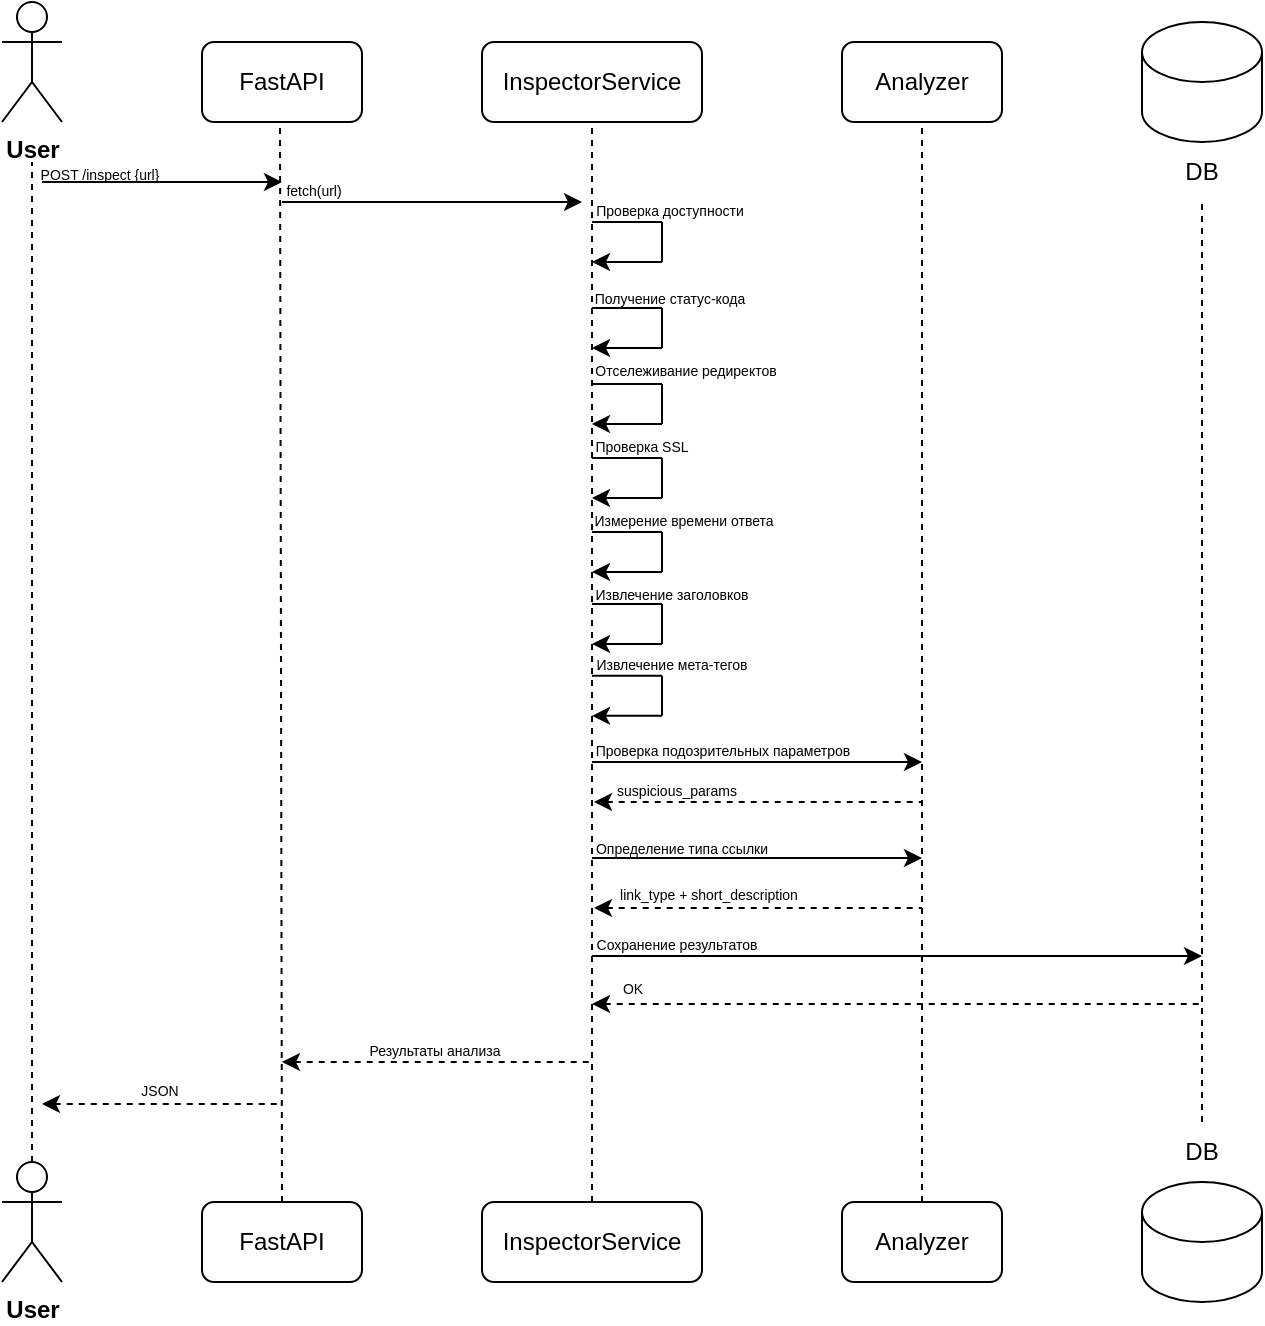 <mxfile>
    <diagram id="rS3ZqYVf6DLqjcVVlghq" name="Page-1">
        <mxGraphModel dx="1059" dy="665" grid="1" gridSize="10" guides="1" tooltips="1" connect="1" arrows="1" fold="1" page="1" pageScale="1" pageWidth="850" pageHeight="1100" math="0" shadow="0">
            <root>
                <mxCell id="0"/>
                <mxCell id="1" parent="0"/>
                <mxCell id="2" value="User" style="shape=umlActor;verticalLabelPosition=bottom;verticalAlign=top;html=1;outlineConnect=0;fontStyle=1" vertex="1" parent="1">
                    <mxGeometry x="170" y="180" width="30" height="60" as="geometry"/>
                </mxCell>
                <mxCell id="3" value="User" style="shape=umlActor;verticalLabelPosition=bottom;verticalAlign=top;html=1;outlineConnect=0;fontStyle=1" vertex="1" parent="1">
                    <mxGeometry x="170" y="760" width="30" height="60" as="geometry"/>
                </mxCell>
                <mxCell id="4" value="" style="endArrow=none;dashed=1;html=1;exitX=0.5;exitY=0;exitDx=0;exitDy=0;exitPerimeter=0;" edge="1" parent="1" source="3">
                    <mxGeometry width="50" height="50" relative="1" as="geometry">
                        <mxPoint x="140" y="400" as="sourcePoint"/>
                        <mxPoint x="185" y="260" as="targetPoint"/>
                    </mxGeometry>
                </mxCell>
                <mxCell id="5" value="FastAPI" style="rounded=1;whiteSpace=wrap;html=1;fillColor=none;" vertex="1" parent="1">
                    <mxGeometry x="270" y="200" width="80" height="40" as="geometry"/>
                </mxCell>
                <mxCell id="6" value="FastAPI" style="rounded=1;whiteSpace=wrap;html=1;fillColor=none;" vertex="1" parent="1">
                    <mxGeometry x="270" y="780" width="80" height="40" as="geometry"/>
                </mxCell>
                <mxCell id="7" value="InspectorService" style="rounded=1;whiteSpace=wrap;html=1;fillColor=none;" vertex="1" parent="1">
                    <mxGeometry x="410" y="200" width="110" height="40" as="geometry"/>
                </mxCell>
                <mxCell id="8" value="InspectorService" style="rounded=1;whiteSpace=wrap;html=1;fillColor=none;" vertex="1" parent="1">
                    <mxGeometry x="410" y="780" width="110" height="40" as="geometry"/>
                </mxCell>
                <mxCell id="9" value="Analyzer" style="rounded=1;whiteSpace=wrap;html=1;fillColor=none;" vertex="1" parent="1">
                    <mxGeometry x="590" y="200" width="80" height="40" as="geometry"/>
                </mxCell>
                <mxCell id="10" value="Analyzer" style="rounded=1;whiteSpace=wrap;html=1;fillColor=none;" vertex="1" parent="1">
                    <mxGeometry x="590" y="780" width="80" height="40" as="geometry"/>
                </mxCell>
                <mxCell id="11" value="" style="endArrow=none;dashed=1;html=1;exitX=0.5;exitY=0;exitDx=0;exitDy=0;" edge="1" parent="1" source="6">
                    <mxGeometry width="50" height="50" relative="1" as="geometry">
                        <mxPoint x="309.29" y="520" as="sourcePoint"/>
                        <mxPoint x="309" y="240" as="targetPoint"/>
                    </mxGeometry>
                </mxCell>
                <mxCell id="12" value="" style="endArrow=none;dashed=1;html=1;exitX=0.5;exitY=0;exitDx=0;exitDy=0;entryX=0.5;entryY=1;entryDx=0;entryDy=0;" edge="1" parent="1" source="8" target="7">
                    <mxGeometry width="50" height="50" relative="1" as="geometry">
                        <mxPoint x="464.58" y="530" as="sourcePoint"/>
                        <mxPoint x="464.58" y="250" as="targetPoint"/>
                    </mxGeometry>
                </mxCell>
                <mxCell id="13" value="" style="endArrow=none;dashed=1;html=1;entryX=0.5;entryY=1;entryDx=0;entryDy=0;exitX=0.5;exitY=0;exitDx=0;exitDy=0;" edge="1" parent="1" source="10" target="9">
                    <mxGeometry width="50" height="50" relative="1" as="geometry">
                        <mxPoint x="630" y="550" as="sourcePoint"/>
                        <mxPoint x="630" y="250" as="targetPoint"/>
                    </mxGeometry>
                </mxCell>
                <mxCell id="14" value="" style="shape=cylinder3;whiteSpace=wrap;html=1;boundedLbl=1;backgroundOutline=1;size=15;" vertex="1" parent="1">
                    <mxGeometry x="740" y="190" width="60" height="60" as="geometry"/>
                </mxCell>
                <mxCell id="15" value="" style="shape=cylinder3;whiteSpace=wrap;html=1;boundedLbl=1;backgroundOutline=1;size=15;" vertex="1" parent="1">
                    <mxGeometry x="740" y="770" width="60" height="60" as="geometry"/>
                </mxCell>
                <mxCell id="19" value="" style="endArrow=none;dashed=1;html=1;exitX=0.5;exitY=0;exitDx=0;exitDy=0;exitPerimeter=0;entryX=0.5;entryY=1;entryDx=0;entryDy=0;entryPerimeter=0;" edge="1" parent="1" source="16" target="14">
                    <mxGeometry width="50" height="50" relative="1" as="geometry">
                        <mxPoint x="770" y="530" as="sourcePoint"/>
                        <mxPoint x="770" y="260" as="targetPoint"/>
                    </mxGeometry>
                </mxCell>
                <mxCell id="20" value="" style="endArrow=none;dashed=1;html=1;exitX=0.5;exitY=0;exitDx=0;exitDy=0;exitPerimeter=0;entryX=0.5;entryY=1;entryDx=0;entryDy=0;entryPerimeter=0;" edge="1" parent="1" source="18" target="16">
                    <mxGeometry width="50" height="50" relative="1" as="geometry">
                        <mxPoint x="770" y="540" as="sourcePoint"/>
                        <mxPoint x="770" y="250" as="targetPoint"/>
                    </mxGeometry>
                </mxCell>
                <mxCell id="16" value="DB&lt;span style=&quot;font-family: monospace; font-size: 0px; text-align: start; text-wrap-mode: nowrap;&quot;&gt;%3CmxGraphModel%3E%3Croot%3E%3CmxCell%20id%3D%220%22%2F%3E%3CmxCell%20id%3D%221%22%20parent%3D%220%22%2F%3E%3CmxCell%20id%3D%222%22%20value%3D%22%22%20style%3D%22shape%3Dcylinder3%3BwhiteSpace%3Dwrap%3Bhtml%3D1%3BboundedLbl%3D1%3BbackgroundOutline%3D1%3Bsize%3D15%3B%22%20vertex%3D%221%22%20parent%3D%221%22%3E%3CmxGeometry%20x%3D%22740%22%20y%3D%22190%22%20width%3D%2230%22%20height%3D%2260%22%20as%3D%22geometry%22%2F%3E%3C%2FmxCell%3E%3C%2Froot%3E%3C%2FmxGraphModel%3E&lt;/span&gt;" style="text;html=1;align=center;verticalAlign=middle;whiteSpace=wrap;rounded=0;" vertex="1" parent="1">
                    <mxGeometry x="740" y="250" width="60" height="30" as="geometry"/>
                </mxCell>
                <mxCell id="21" value="" style="endArrow=none;dashed=1;html=1;exitX=0.5;exitY=0;exitDx=0;exitDy=0;exitPerimeter=0;entryX=0.5;entryY=1;entryDx=0;entryDy=0;entryPerimeter=0;" edge="1" parent="1" source="15" target="18">
                    <mxGeometry width="50" height="50" relative="1" as="geometry">
                        <mxPoint x="770" y="540" as="sourcePoint"/>
                        <mxPoint x="770" y="280" as="targetPoint"/>
                    </mxGeometry>
                </mxCell>
                <mxCell id="18" value="DB&lt;span style=&quot;font-family: monospace; font-size: 0px; text-align: start; text-wrap-mode: nowrap;&quot;&gt;%3CmxGraphModel%3E%3Croot%3E%3CmxCell%20id%3D%220%22%2F%3E%3CmxCell%20id%3D%221%22%20parent%3D%220%22%2F%3E%3CmxCell%20id%3D%222%22%20value%3D%22%22%20style%3D%22shape%3Dcylinder3%3BwhiteSpace%3Dwrap%3Bhtml%3D1%3BboundedLbl%3D1%3BbackgroundOutline%3D1%3Bsize%3D15%3B%22%20vertex%3D%221%22%20parent%3D%221%22%3E%3CmxGeometry%20x%3D%22740%22%20y%3D%22190%22%20width%3D%2230%22%20height%3D%2260%22%20as%3D%22geometry%22%2F%3E%3C%2FmxCell%3E%3C%2Froot%3E%3C%2FmxGraphModel%3E&lt;/span&gt;" style="text;html=1;align=center;verticalAlign=middle;whiteSpace=wrap;rounded=0;" vertex="1" parent="1">
                    <mxGeometry x="740" y="740" width="60" height="30" as="geometry"/>
                </mxCell>
                <mxCell id="22" value="" style="endArrow=classic;html=1;" edge="1" parent="1">
                    <mxGeometry width="50" height="50" relative="1" as="geometry">
                        <mxPoint x="190" y="270" as="sourcePoint"/>
                        <mxPoint x="310" y="270" as="targetPoint"/>
                    </mxGeometry>
                </mxCell>
                <mxCell id="23" value="&lt;font style=&quot;font-size: 7px;&quot;&gt;POST /inspect {url}&lt;/font&gt;" style="text;html=1;align=center;verticalAlign=middle;whiteSpace=wrap;rounded=0;" vertex="1" parent="1">
                    <mxGeometry x="184" y="260" width="70" height="10" as="geometry"/>
                </mxCell>
                <mxCell id="24" value="" style="endArrow=classic;html=1;" edge="1" parent="1">
                    <mxGeometry width="50" height="50" relative="1" as="geometry">
                        <mxPoint x="310" y="280" as="sourcePoint"/>
                        <mxPoint x="460" y="280" as="targetPoint"/>
                    </mxGeometry>
                </mxCell>
                <mxCell id="25" value="&lt;span style=&quot;font-size: 7px;&quot;&gt;fetch(url)&lt;/span&gt;" style="text;html=1;align=center;verticalAlign=middle;whiteSpace=wrap;rounded=0;" vertex="1" parent="1">
                    <mxGeometry x="304" y="268" width="44" height="10" as="geometry"/>
                </mxCell>
                <mxCell id="26" value="" style="endArrow=none;html=1;" edge="1" parent="1">
                    <mxGeometry width="50" height="50" relative="1" as="geometry">
                        <mxPoint x="465" y="290" as="sourcePoint"/>
                        <mxPoint x="500" y="290" as="targetPoint"/>
                    </mxGeometry>
                </mxCell>
                <mxCell id="27" value="" style="endArrow=none;html=1;" edge="1" parent="1">
                    <mxGeometry width="50" height="50" relative="1" as="geometry">
                        <mxPoint x="500" y="310" as="sourcePoint"/>
                        <mxPoint x="500" y="290" as="targetPoint"/>
                    </mxGeometry>
                </mxCell>
                <mxCell id="28" value="" style="endArrow=none;html=1;startArrow=classic;startFill=1;" edge="1" parent="1">
                    <mxGeometry width="50" height="50" relative="1" as="geometry">
                        <mxPoint x="465" y="310" as="sourcePoint"/>
                        <mxPoint x="500" y="310" as="targetPoint"/>
                    </mxGeometry>
                </mxCell>
                <mxCell id="29" value="&lt;span style=&quot;font-size: 7px;&quot;&gt;Проверка доступности&lt;/span&gt;" style="text;html=1;align=center;verticalAlign=middle;whiteSpace=wrap;rounded=0;" vertex="1" parent="1">
                    <mxGeometry x="464" y="278" width="80" height="10" as="geometry"/>
                </mxCell>
                <mxCell id="30" value="" style="endArrow=none;html=1;" edge="1" parent="1">
                    <mxGeometry width="50" height="50" relative="1" as="geometry">
                        <mxPoint x="465" y="333" as="sourcePoint"/>
                        <mxPoint x="500" y="333" as="targetPoint"/>
                    </mxGeometry>
                </mxCell>
                <mxCell id="31" value="" style="endArrow=none;html=1;" edge="1" parent="1">
                    <mxGeometry width="50" height="50" relative="1" as="geometry">
                        <mxPoint x="500" y="353" as="sourcePoint"/>
                        <mxPoint x="500" y="333" as="targetPoint"/>
                    </mxGeometry>
                </mxCell>
                <mxCell id="32" value="" style="endArrow=none;html=1;startArrow=classic;startFill=1;" edge="1" parent="1">
                    <mxGeometry width="50" height="50" relative="1" as="geometry">
                        <mxPoint x="465" y="353" as="sourcePoint"/>
                        <mxPoint x="500" y="353" as="targetPoint"/>
                    </mxGeometry>
                </mxCell>
                <mxCell id="33" value="&lt;span style=&quot;font-size: 7px;&quot;&gt;Получение статус-кода&lt;/span&gt;" style="text;html=1;align=center;verticalAlign=middle;whiteSpace=wrap;rounded=0;" vertex="1" parent="1">
                    <mxGeometry x="464" y="322" width="80" height="10" as="geometry"/>
                </mxCell>
                <mxCell id="34" value="" style="endArrow=none;html=1;" edge="1" parent="1">
                    <mxGeometry width="50" height="50" relative="1" as="geometry">
                        <mxPoint x="465" y="371" as="sourcePoint"/>
                        <mxPoint x="500" y="371" as="targetPoint"/>
                    </mxGeometry>
                </mxCell>
                <mxCell id="35" value="" style="endArrow=none;html=1;" edge="1" parent="1">
                    <mxGeometry width="50" height="50" relative="1" as="geometry">
                        <mxPoint x="500" y="391" as="sourcePoint"/>
                        <mxPoint x="500" y="371" as="targetPoint"/>
                    </mxGeometry>
                </mxCell>
                <mxCell id="36" value="" style="endArrow=none;html=1;startArrow=classic;startFill=1;" edge="1" parent="1">
                    <mxGeometry width="50" height="50" relative="1" as="geometry">
                        <mxPoint x="465" y="391" as="sourcePoint"/>
                        <mxPoint x="500" y="391" as="targetPoint"/>
                    </mxGeometry>
                </mxCell>
                <mxCell id="37" value="&lt;span style=&quot;font-size: 7px;&quot;&gt;Отсележивание редиректов&lt;/span&gt;" style="text;html=1;align=center;verticalAlign=middle;whiteSpace=wrap;rounded=0;" vertex="1" parent="1">
                    <mxGeometry x="464" y="358" width="96" height="10" as="geometry"/>
                </mxCell>
                <mxCell id="38" value="" style="endArrow=none;html=1;" edge="1" parent="1">
                    <mxGeometry width="50" height="50" relative="1" as="geometry">
                        <mxPoint x="465" y="408" as="sourcePoint"/>
                        <mxPoint x="500" y="408" as="targetPoint"/>
                    </mxGeometry>
                </mxCell>
                <mxCell id="39" value="" style="endArrow=none;html=1;" edge="1" parent="1">
                    <mxGeometry width="50" height="50" relative="1" as="geometry">
                        <mxPoint x="500" y="428" as="sourcePoint"/>
                        <mxPoint x="500" y="408" as="targetPoint"/>
                    </mxGeometry>
                </mxCell>
                <mxCell id="40" value="" style="endArrow=none;html=1;startArrow=classic;startFill=1;" edge="1" parent="1">
                    <mxGeometry width="50" height="50" relative="1" as="geometry">
                        <mxPoint x="465" y="428" as="sourcePoint"/>
                        <mxPoint x="500" y="428" as="targetPoint"/>
                    </mxGeometry>
                </mxCell>
                <mxCell id="41" value="&lt;span style=&quot;font-size: 7px;&quot;&gt;Проверка SSL&lt;/span&gt;" style="text;html=1;align=center;verticalAlign=middle;whiteSpace=wrap;rounded=0;" vertex="1" parent="1">
                    <mxGeometry x="462" y="396" width="56" height="10" as="geometry"/>
                </mxCell>
                <mxCell id="42" value="" style="endArrow=none;html=1;" edge="1" parent="1">
                    <mxGeometry width="50" height="50" relative="1" as="geometry">
                        <mxPoint x="465" y="445" as="sourcePoint"/>
                        <mxPoint x="500" y="445" as="targetPoint"/>
                    </mxGeometry>
                </mxCell>
                <mxCell id="43" value="" style="endArrow=none;html=1;" edge="1" parent="1">
                    <mxGeometry width="50" height="50" relative="1" as="geometry">
                        <mxPoint x="500" y="465" as="sourcePoint"/>
                        <mxPoint x="500" y="445" as="targetPoint"/>
                    </mxGeometry>
                </mxCell>
                <mxCell id="44" value="" style="endArrow=none;html=1;startArrow=classic;startFill=1;" edge="1" parent="1">
                    <mxGeometry width="50" height="50" relative="1" as="geometry">
                        <mxPoint x="465" y="465" as="sourcePoint"/>
                        <mxPoint x="500" y="465" as="targetPoint"/>
                    </mxGeometry>
                </mxCell>
                <mxCell id="45" value="&lt;span style=&quot;font-size: 7px;&quot;&gt;Измерение времени ответа&lt;/span&gt;" style="text;html=1;align=center;verticalAlign=middle;whiteSpace=wrap;rounded=0;" vertex="1" parent="1">
                    <mxGeometry x="462" y="433" width="98" height="10" as="geometry"/>
                </mxCell>
                <mxCell id="46" value="" style="endArrow=none;html=1;" edge="1" parent="1">
                    <mxGeometry width="50" height="50" relative="1" as="geometry">
                        <mxPoint x="465" y="481" as="sourcePoint"/>
                        <mxPoint x="500" y="481" as="targetPoint"/>
                    </mxGeometry>
                </mxCell>
                <mxCell id="47" value="" style="endArrow=none;html=1;" edge="1" parent="1">
                    <mxGeometry width="50" height="50" relative="1" as="geometry">
                        <mxPoint x="500" y="501" as="sourcePoint"/>
                        <mxPoint x="500" y="481" as="targetPoint"/>
                    </mxGeometry>
                </mxCell>
                <mxCell id="48" value="" style="endArrow=none;html=1;startArrow=classic;startFill=1;" edge="1" parent="1">
                    <mxGeometry width="50" height="50" relative="1" as="geometry">
                        <mxPoint x="465" y="501" as="sourcePoint"/>
                        <mxPoint x="500" y="501" as="targetPoint"/>
                    </mxGeometry>
                </mxCell>
                <mxCell id="49" value="&lt;span style=&quot;font-size: 7px;&quot;&gt;Извлечение заголовков&lt;/span&gt;" style="text;html=1;align=center;verticalAlign=middle;whiteSpace=wrap;rounded=0;" vertex="1" parent="1">
                    <mxGeometry x="461" y="470" width="88" height="10" as="geometry"/>
                </mxCell>
                <mxCell id="50" value="" style="endArrow=none;html=1;" edge="1" parent="1">
                    <mxGeometry width="50" height="50" relative="1" as="geometry">
                        <mxPoint x="465" y="516.93" as="sourcePoint"/>
                        <mxPoint x="500" y="516.93" as="targetPoint"/>
                    </mxGeometry>
                </mxCell>
                <mxCell id="51" value="" style="endArrow=none;html=1;" edge="1" parent="1">
                    <mxGeometry width="50" height="50" relative="1" as="geometry">
                        <mxPoint x="500" y="536.93" as="sourcePoint"/>
                        <mxPoint x="500" y="516.93" as="targetPoint"/>
                    </mxGeometry>
                </mxCell>
                <mxCell id="52" value="" style="endArrow=none;html=1;startArrow=classic;startFill=1;" edge="1" parent="1">
                    <mxGeometry width="50" height="50" relative="1" as="geometry">
                        <mxPoint x="465" y="536.93" as="sourcePoint"/>
                        <mxPoint x="500" y="536.93" as="targetPoint"/>
                    </mxGeometry>
                </mxCell>
                <mxCell id="53" value="&lt;span style=&quot;font-size: 7px;&quot;&gt;Извлечение мета-тегов&lt;/span&gt;" style="text;html=1;align=center;verticalAlign=middle;whiteSpace=wrap;rounded=0;" vertex="1" parent="1">
                    <mxGeometry x="461" y="505" width="88" height="10" as="geometry"/>
                </mxCell>
                <mxCell id="54" value="" style="endArrow=classic;html=1;" edge="1" parent="1">
                    <mxGeometry width="50" height="50" relative="1" as="geometry">
                        <mxPoint x="465" y="560" as="sourcePoint"/>
                        <mxPoint x="630" y="560" as="targetPoint"/>
                    </mxGeometry>
                </mxCell>
                <mxCell id="55" value="&lt;span style=&quot;font-size: 7px;&quot;&gt;Проверка подозрительных параметров&lt;/span&gt;" style="text;html=1;align=center;verticalAlign=middle;whiteSpace=wrap;rounded=0;" vertex="1" parent="1">
                    <mxGeometry x="463" y="548" width="135" height="10" as="geometry"/>
                </mxCell>
                <mxCell id="57" value="" style="endArrow=none;dashed=1;html=1;startArrow=classic;startFill=1;" edge="1" parent="1">
                    <mxGeometry width="50" height="50" relative="1" as="geometry">
                        <mxPoint x="466" y="580" as="sourcePoint"/>
                        <mxPoint x="630" y="580" as="targetPoint"/>
                    </mxGeometry>
                </mxCell>
                <mxCell id="58" value="&lt;span style=&quot;font-size: 7px;&quot;&gt;suspicious_params&lt;/span&gt;" style="text;html=1;align=center;verticalAlign=middle;whiteSpace=wrap;rounded=0;" vertex="1" parent="1">
                    <mxGeometry x="473.5" y="568" width="67" height="10" as="geometry"/>
                </mxCell>
                <mxCell id="59" value="" style="endArrow=classic;html=1;" edge="1" parent="1">
                    <mxGeometry width="50" height="50" relative="1" as="geometry">
                        <mxPoint x="465" y="608" as="sourcePoint"/>
                        <mxPoint x="630" y="608" as="targetPoint"/>
                    </mxGeometry>
                </mxCell>
                <mxCell id="60" value="&lt;span style=&quot;font-size: 7px;&quot;&gt;Определение типа ссылки&lt;/span&gt;" style="text;html=1;align=center;verticalAlign=middle;whiteSpace=wrap;rounded=0;" vertex="1" parent="1">
                    <mxGeometry x="461" y="597" width="98" height="10" as="geometry"/>
                </mxCell>
                <mxCell id="61" value="" style="endArrow=none;dashed=1;html=1;startArrow=classic;startFill=1;" edge="1" parent="1">
                    <mxGeometry width="50" height="50" relative="1" as="geometry">
                        <mxPoint x="466" y="633" as="sourcePoint"/>
                        <mxPoint x="630" y="633" as="targetPoint"/>
                    </mxGeometry>
                </mxCell>
                <mxCell id="62" value="&lt;span style=&quot;font-size: 7px;&quot;&gt;link_type + short_description&lt;/span&gt;" style="text;html=1;align=center;verticalAlign=middle;whiteSpace=wrap;rounded=0;" vertex="1" parent="1">
                    <mxGeometry x="473.5" y="620" width="98.5" height="10" as="geometry"/>
                </mxCell>
                <mxCell id="63" value="" style="endArrow=classic;html=1;" edge="1" parent="1">
                    <mxGeometry width="50" height="50" relative="1" as="geometry">
                        <mxPoint x="465" y="657" as="sourcePoint"/>
                        <mxPoint x="770" y="657" as="targetPoint"/>
                    </mxGeometry>
                </mxCell>
                <mxCell id="64" value="&lt;span style=&quot;font-size: 7px;&quot;&gt;Сохранение результатов&lt;/span&gt;" style="text;html=1;align=center;verticalAlign=middle;whiteSpace=wrap;rounded=0;" vertex="1" parent="1">
                    <mxGeometry x="462.5" y="645" width="89" height="10" as="geometry"/>
                </mxCell>
                <mxCell id="65" value="" style="endArrow=none;dashed=1;html=1;startArrow=classic;startFill=1;" edge="1" parent="1">
                    <mxGeometry width="50" height="50" relative="1" as="geometry">
                        <mxPoint x="465" y="681" as="sourcePoint"/>
                        <mxPoint x="770" y="681" as="targetPoint"/>
                    </mxGeometry>
                </mxCell>
                <mxCell id="66" value="&lt;span style=&quot;font-size: 7px;&quot;&gt;OK&lt;/span&gt;" style="text;html=1;align=center;verticalAlign=middle;whiteSpace=wrap;rounded=0;" vertex="1" parent="1">
                    <mxGeometry x="471.5" y="667" width="26.5" height="10" as="geometry"/>
                </mxCell>
                <mxCell id="67" value="" style="endArrow=none;dashed=1;html=1;startArrow=classic;startFill=1;" edge="1" parent="1">
                    <mxGeometry width="50" height="50" relative="1" as="geometry">
                        <mxPoint x="310" y="710" as="sourcePoint"/>
                        <mxPoint x="464" y="710" as="targetPoint"/>
                    </mxGeometry>
                </mxCell>
                <mxCell id="68" value="&lt;span style=&quot;font-size: 7px;&quot;&gt;Результаты анализа&lt;/span&gt;" style="text;html=1;align=center;verticalAlign=middle;whiteSpace=wrap;rounded=0;" vertex="1" parent="1">
                    <mxGeometry x="342" y="698" width="89" height="10" as="geometry"/>
                </mxCell>
                <mxCell id="69" value="" style="endArrow=none;dashed=1;html=1;startArrow=classic;startFill=1;" edge="1" parent="1">
                    <mxGeometry width="50" height="50" relative="1" as="geometry">
                        <mxPoint x="190" y="731" as="sourcePoint"/>
                        <mxPoint x="310" y="731" as="targetPoint"/>
                    </mxGeometry>
                </mxCell>
                <mxCell id="70" value="&lt;span style=&quot;font-size: 7px;&quot;&gt;JSON&lt;/span&gt;" style="text;html=1;align=center;verticalAlign=middle;whiteSpace=wrap;rounded=0;" vertex="1" parent="1">
                    <mxGeometry x="234" y="718" width="30" height="10" as="geometry"/>
                </mxCell>
            </root>
        </mxGraphModel>
    </diagram>
</mxfile>
